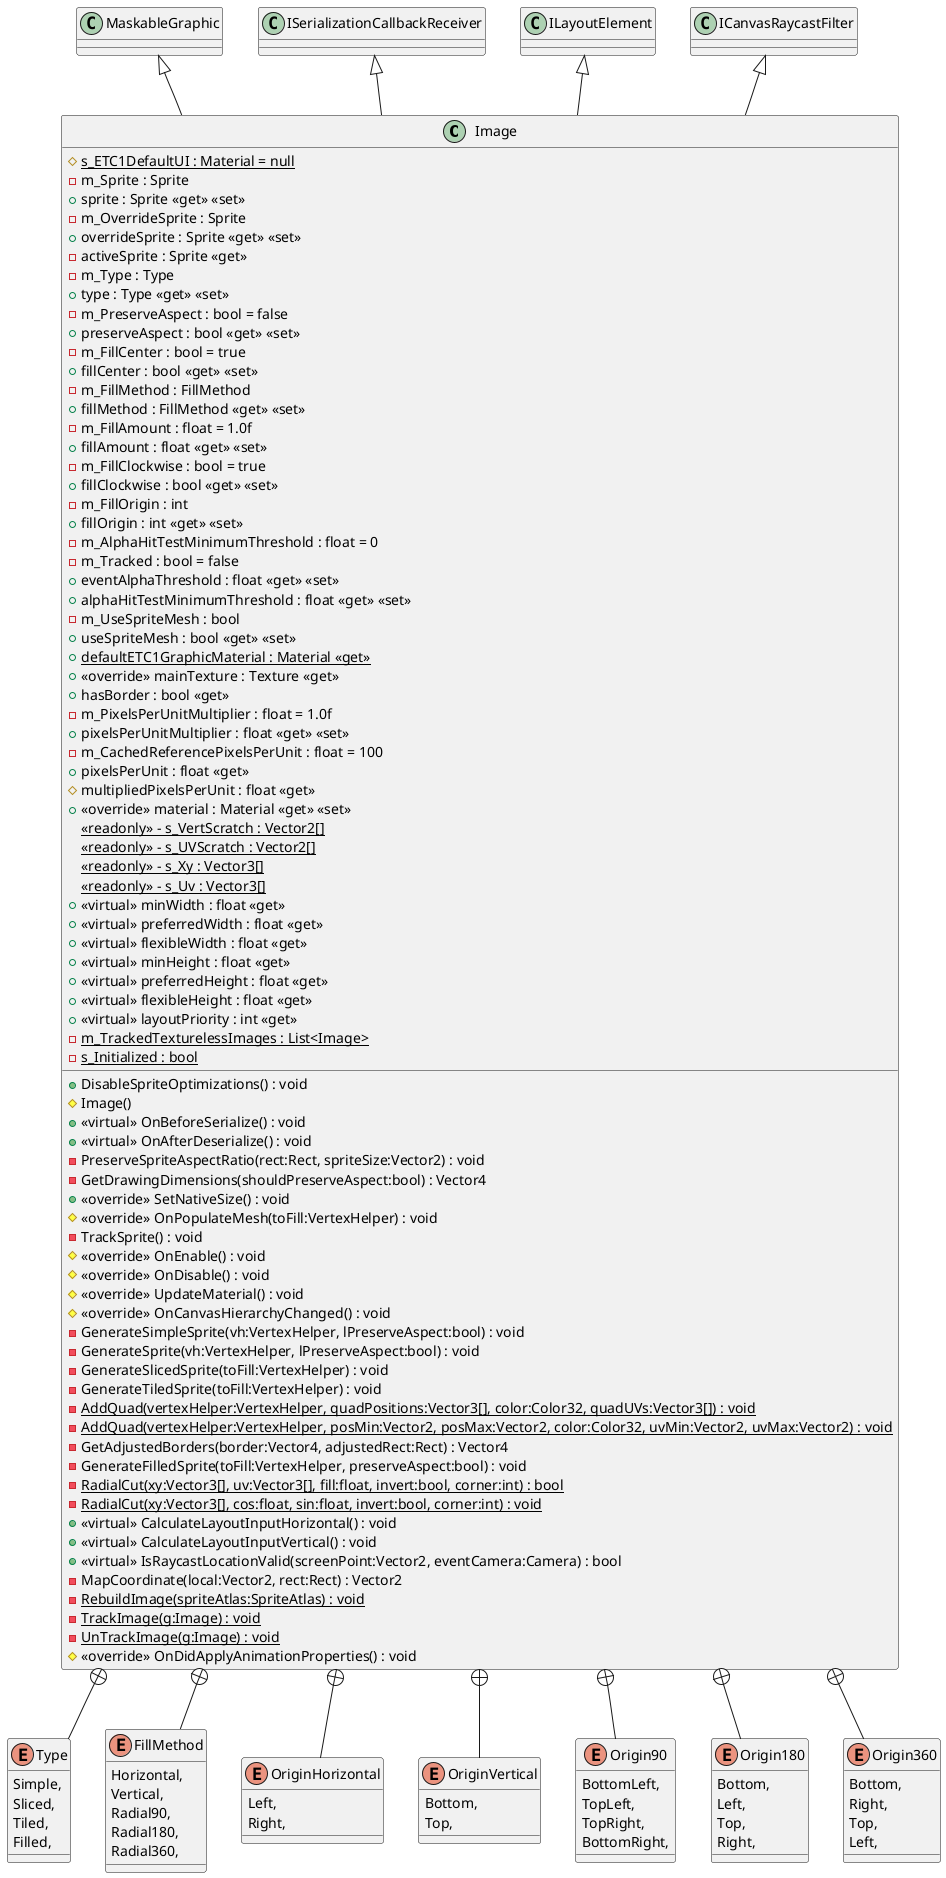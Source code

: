 @startuml
class Image {
    {static} # s_ETC1DefaultUI : Material = null
    - m_Sprite : Sprite
    + sprite : Sprite <<get>> <<set>>
    + DisableSpriteOptimizations() : void
    - m_OverrideSprite : Sprite
    + overrideSprite : Sprite <<get>> <<set>>
    - activeSprite : Sprite <<get>>
    - m_Type : Type
    + type : Type <<get>> <<set>>
    - m_PreserveAspect : bool = false
    + preserveAspect : bool <<get>> <<set>>
    - m_FillCenter : bool = true
    + fillCenter : bool <<get>> <<set>>
    - m_FillMethod : FillMethod
    + fillMethod : FillMethod <<get>> <<set>>
    - m_FillAmount : float = 1.0f
    + fillAmount : float <<get>> <<set>>
    - m_FillClockwise : bool = true
    + fillClockwise : bool <<get>> <<set>>
    - m_FillOrigin : int
    + fillOrigin : int <<get>> <<set>>
    - m_AlphaHitTestMinimumThreshold : float = 0
    - m_Tracked : bool = false
    + eventAlphaThreshold : float <<get>> <<set>>
    + alphaHitTestMinimumThreshold : float <<get>> <<set>>
    - m_UseSpriteMesh : bool
    + useSpriteMesh : bool <<get>> <<set>>
    # Image()
    {static} + defaultETC1GraphicMaterial : Material <<get>>
    + <<override>> mainTexture : Texture <<get>>
    + hasBorder : bool <<get>>
    - m_PixelsPerUnitMultiplier : float = 1.0f
    + pixelsPerUnitMultiplier : float <<get>> <<set>>
    - m_CachedReferencePixelsPerUnit : float = 100
    + pixelsPerUnit : float <<get>>
    # multipliedPixelsPerUnit : float <<get>>
    + <<override>> material : Material <<get>> <<set>>
    + <<virtual>> OnBeforeSerialize() : void
    + <<virtual>> OnAfterDeserialize() : void
    - PreserveSpriteAspectRatio(rect:Rect, spriteSize:Vector2) : void
    - GetDrawingDimensions(shouldPreserveAspect:bool) : Vector4
    + <<override>> SetNativeSize() : void
    # <<override>> OnPopulateMesh(toFill:VertexHelper) : void
    - TrackSprite() : void
    # <<override>> OnEnable() : void
    # <<override>> OnDisable() : void
    # <<override>> UpdateMaterial() : void
    # <<override>> OnCanvasHierarchyChanged() : void
    - GenerateSimpleSprite(vh:VertexHelper, lPreserveAspect:bool) : void
    - GenerateSprite(vh:VertexHelper, lPreserveAspect:bool) : void
    {static} <<readonly>> - s_VertScratch : Vector2[]
    {static} <<readonly>> - s_UVScratch : Vector2[]
    - GenerateSlicedSprite(toFill:VertexHelper) : void
    - GenerateTiledSprite(toFill:VertexHelper) : void
    {static} - AddQuad(vertexHelper:VertexHelper, quadPositions:Vector3[], color:Color32, quadUVs:Vector3[]) : void
    {static} - AddQuad(vertexHelper:VertexHelper, posMin:Vector2, posMax:Vector2, color:Color32, uvMin:Vector2, uvMax:Vector2) : void
    - GetAdjustedBorders(border:Vector4, adjustedRect:Rect) : Vector4
    {static} <<readonly>> - s_Xy : Vector3[]
    {static} <<readonly>> - s_Uv : Vector3[]
    - GenerateFilledSprite(toFill:VertexHelper, preserveAspect:bool) : void
    {static} - RadialCut(xy:Vector3[], uv:Vector3[], fill:float, invert:bool, corner:int) : bool
    {static} - RadialCut(xy:Vector3[], cos:float, sin:float, invert:bool, corner:int) : void
    + <<virtual>> CalculateLayoutInputHorizontal() : void
    + <<virtual>> CalculateLayoutInputVertical() : void
    + <<virtual>> minWidth : float <<get>>
    + <<virtual>> preferredWidth : float <<get>>
    + <<virtual>> flexibleWidth : float <<get>>
    + <<virtual>> minHeight : float <<get>>
    + <<virtual>> preferredHeight : float <<get>>
    + <<virtual>> flexibleHeight : float <<get>>
    + <<virtual>> layoutPriority : int <<get>>
    + <<virtual>> IsRaycastLocationValid(screenPoint:Vector2, eventCamera:Camera) : bool
    - MapCoordinate(local:Vector2, rect:Rect) : Vector2
    {static} - m_TrackedTexturelessImages : List<Image>
    {static} - s_Initialized : bool
    {static} - RebuildImage(spriteAtlas:SpriteAtlas) : void
    - {static} TrackImage(g:Image) : void
    - {static} UnTrackImage(g:Image) : void
    # <<override>> OnDidApplyAnimationProperties() : void
}
enum Type {
    Simple,
    Sliced,
    Tiled,
    Filled,
}
enum FillMethod {
    Horizontal,
    Vertical,
    Radial90,
    Radial180,
    Radial360,
}
enum OriginHorizontal {
    Left,
    Right,
}
enum OriginVertical {
    Bottom,
    Top,
}
enum Origin90 {
    BottomLeft,
    TopLeft,
    TopRight,
    BottomRight,
}
enum Origin180 {
    Bottom,
    Left,
    Top,
    Right,
}
enum Origin360 {
    Bottom,
    Right,
    Top,
    Left,
}
MaskableGraphic <|-- Image
ISerializationCallbackReceiver <|-- Image
ILayoutElement <|-- Image
ICanvasRaycastFilter <|-- Image
Image +-- Type
Image +-- FillMethod
Image +-- OriginHorizontal
Image +-- OriginVertical
Image +-- Origin90
Image +-- Origin180
Image +-- Origin360
@enduml
